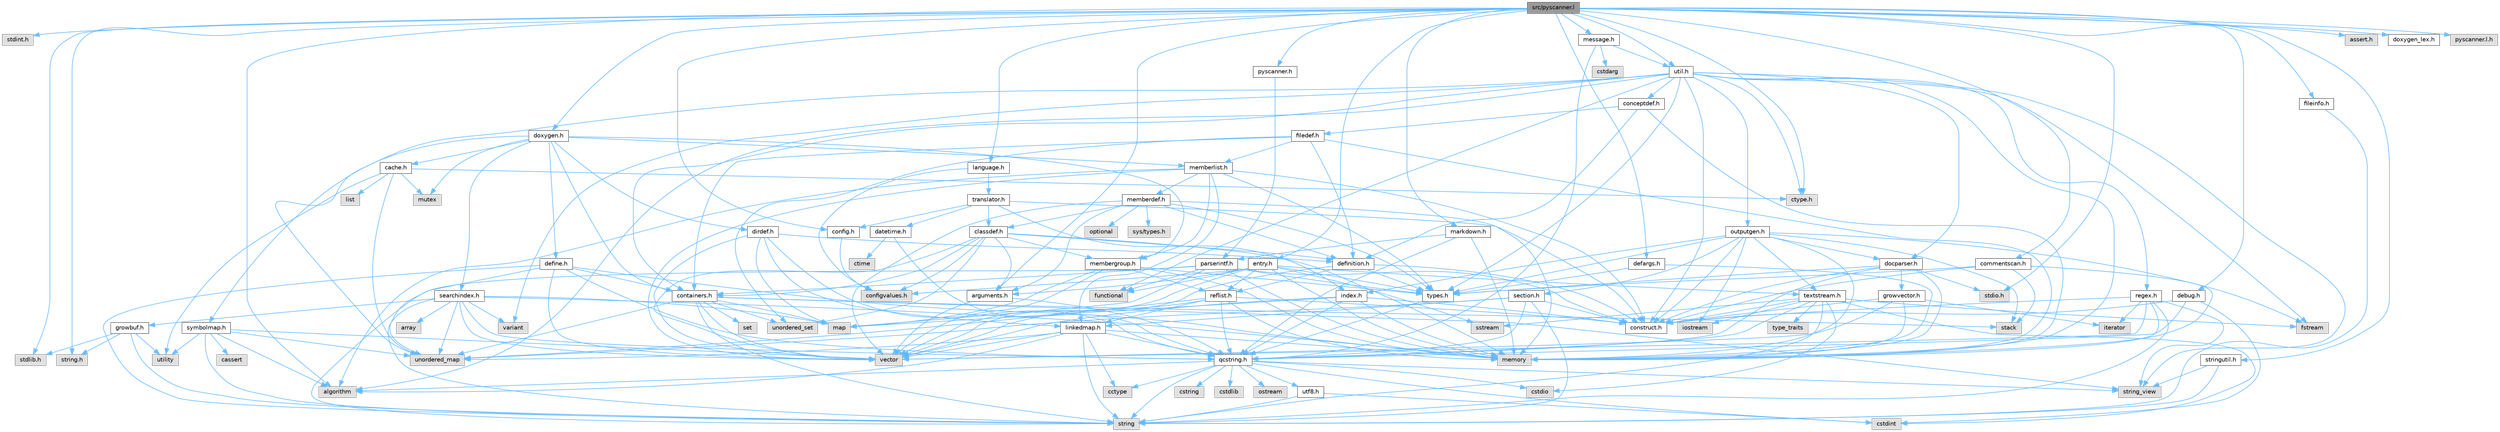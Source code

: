 digraph "src/pyscanner.l"
{
 // INTERACTIVE_SVG=YES
 // LATEX_PDF_SIZE
  bgcolor="transparent";
  edge [fontname=Helvetica,fontsize=10,labelfontname=Helvetica,labelfontsize=10];
  node [fontname=Helvetica,fontsize=10,shape=box,height=0.2,width=0.4];
  Node1 [id="Node000001",label="src/pyscanner.l",height=0.2,width=0.4,color="gray40", fillcolor="grey60", style="filled", fontcolor="black",tooltip=" "];
  Node1 -> Node2 [id="edge1_Node000001_Node000002",color="steelblue1",style="solid",tooltip=" "];
  Node2 [id="Node000002",label="stdint.h",height=0.2,width=0.4,color="grey60", fillcolor="#E0E0E0", style="filled",tooltip=" "];
  Node1 -> Node3 [id="edge2_Node000001_Node000003",color="steelblue1",style="solid",tooltip=" "];
  Node3 [id="Node000003",label="algorithm",height=0.2,width=0.4,color="grey60", fillcolor="#E0E0E0", style="filled",tooltip=" "];
  Node1 -> Node4 [id="edge3_Node000001_Node000004",color="steelblue1",style="solid",tooltip=" "];
  Node4 [id="Node000004",label="stdio.h",height=0.2,width=0.4,color="grey60", fillcolor="#E0E0E0", style="filled",tooltip=" "];
  Node1 -> Node5 [id="edge4_Node000001_Node000005",color="steelblue1",style="solid",tooltip=" "];
  Node5 [id="Node000005",label="stdlib.h",height=0.2,width=0.4,color="grey60", fillcolor="#E0E0E0", style="filled",tooltip=" "];
  Node1 -> Node6 [id="edge5_Node000001_Node000006",color="steelblue1",style="solid",tooltip=" "];
  Node6 [id="Node000006",label="assert.h",height=0.2,width=0.4,color="grey60", fillcolor="#E0E0E0", style="filled",tooltip=" "];
  Node1 -> Node7 [id="edge6_Node000001_Node000007",color="steelblue1",style="solid",tooltip=" "];
  Node7 [id="Node000007",label="ctype.h",height=0.2,width=0.4,color="grey60", fillcolor="#E0E0E0", style="filled",tooltip=" "];
  Node1 -> Node8 [id="edge7_Node000001_Node000008",color="steelblue1",style="solid",tooltip=" "];
  Node8 [id="Node000008",label="string.h",height=0.2,width=0.4,color="grey60", fillcolor="#E0E0E0", style="filled",tooltip=" "];
  Node1 -> Node9 [id="edge8_Node000001_Node000009",color="steelblue1",style="solid",tooltip=" "];
  Node9 [id="Node000009",label="pyscanner.h",height=0.2,width=0.4,color="grey40", fillcolor="white", style="filled",URL="$d8/d4b/pyscanner_8h.html",tooltip=" "];
  Node9 -> Node10 [id="edge9_Node000009_Node000010",color="steelblue1",style="solid",tooltip=" "];
  Node10 [id="Node000010",label="parserintf.h",height=0.2,width=0.4,color="grey40", fillcolor="white", style="filled",URL="$da/d55/parserintf_8h.html",tooltip=" "];
  Node10 -> Node11 [id="edge10_Node000010_Node000011",color="steelblue1",style="solid",tooltip=" "];
  Node11 [id="Node000011",label="functional",height=0.2,width=0.4,color="grey60", fillcolor="#E0E0E0", style="filled",tooltip=" "];
  Node10 -> Node12 [id="edge11_Node000010_Node000012",color="steelblue1",style="solid",tooltip=" "];
  Node12 [id="Node000012",label="memory",height=0.2,width=0.4,color="grey60", fillcolor="#E0E0E0", style="filled",tooltip=" "];
  Node10 -> Node13 [id="edge12_Node000010_Node000013",color="steelblue1",style="solid",tooltip=" "];
  Node13 [id="Node000013",label="map",height=0.2,width=0.4,color="grey60", fillcolor="#E0E0E0", style="filled",tooltip=" "];
  Node10 -> Node14 [id="edge13_Node000010_Node000014",color="steelblue1",style="solid",tooltip=" "];
  Node14 [id="Node000014",label="string",height=0.2,width=0.4,color="grey60", fillcolor="#E0E0E0", style="filled",tooltip=" "];
  Node10 -> Node15 [id="edge14_Node000010_Node000015",color="steelblue1",style="solid",tooltip=" "];
  Node15 [id="Node000015",label="types.h",height=0.2,width=0.4,color="grey40", fillcolor="white", style="filled",URL="$d9/d49/types_8h.html",tooltip="This file contains a number of basic enums and types."];
  Node15 -> Node16 [id="edge15_Node000015_Node000016",color="steelblue1",style="solid",tooltip=" "];
  Node16 [id="Node000016",label="qcstring.h",height=0.2,width=0.4,color="grey40", fillcolor="white", style="filled",URL="$d7/d5c/qcstring_8h.html",tooltip=" "];
  Node16 -> Node14 [id="edge16_Node000016_Node000014",color="steelblue1",style="solid",tooltip=" "];
  Node16 -> Node17 [id="edge17_Node000016_Node000017",color="steelblue1",style="solid",tooltip=" "];
  Node17 [id="Node000017",label="string_view",height=0.2,width=0.4,color="grey60", fillcolor="#E0E0E0", style="filled",tooltip=" "];
  Node16 -> Node3 [id="edge18_Node000016_Node000003",color="steelblue1",style="solid",tooltip=" "];
  Node16 -> Node18 [id="edge19_Node000016_Node000018",color="steelblue1",style="solid",tooltip=" "];
  Node18 [id="Node000018",label="cctype",height=0.2,width=0.4,color="grey60", fillcolor="#E0E0E0", style="filled",tooltip=" "];
  Node16 -> Node19 [id="edge20_Node000016_Node000019",color="steelblue1",style="solid",tooltip=" "];
  Node19 [id="Node000019",label="cstring",height=0.2,width=0.4,color="grey60", fillcolor="#E0E0E0", style="filled",tooltip=" "];
  Node16 -> Node20 [id="edge21_Node000016_Node000020",color="steelblue1",style="solid",tooltip=" "];
  Node20 [id="Node000020",label="cstdio",height=0.2,width=0.4,color="grey60", fillcolor="#E0E0E0", style="filled",tooltip=" "];
  Node16 -> Node21 [id="edge22_Node000016_Node000021",color="steelblue1",style="solid",tooltip=" "];
  Node21 [id="Node000021",label="cstdlib",height=0.2,width=0.4,color="grey60", fillcolor="#E0E0E0", style="filled",tooltip=" "];
  Node16 -> Node22 [id="edge23_Node000016_Node000022",color="steelblue1",style="solid",tooltip=" "];
  Node22 [id="Node000022",label="cstdint",height=0.2,width=0.4,color="grey60", fillcolor="#E0E0E0", style="filled",tooltip=" "];
  Node16 -> Node23 [id="edge24_Node000016_Node000023",color="steelblue1",style="solid",tooltip=" "];
  Node23 [id="Node000023",label="ostream",height=0.2,width=0.4,color="grey60", fillcolor="#E0E0E0", style="filled",tooltip=" "];
  Node16 -> Node24 [id="edge25_Node000016_Node000024",color="steelblue1",style="solid",tooltip=" "];
  Node24 [id="Node000024",label="utf8.h",height=0.2,width=0.4,color="grey40", fillcolor="white", style="filled",URL="$db/d7c/utf8_8h.html",tooltip="Various UTF8 related helper functions."];
  Node24 -> Node22 [id="edge26_Node000024_Node000022",color="steelblue1",style="solid",tooltip=" "];
  Node24 -> Node14 [id="edge27_Node000024_Node000014",color="steelblue1",style="solid",tooltip=" "];
  Node10 -> Node25 [id="edge28_Node000010_Node000025",color="steelblue1",style="solid",tooltip=" "];
  Node25 [id="Node000025",label="containers.h",height=0.2,width=0.4,color="grey40", fillcolor="white", style="filled",URL="$d5/d75/containers_8h.html",tooltip=" "];
  Node25 -> Node26 [id="edge29_Node000025_Node000026",color="steelblue1",style="solid",tooltip=" "];
  Node26 [id="Node000026",label="vector",height=0.2,width=0.4,color="grey60", fillcolor="#E0E0E0", style="filled",tooltip=" "];
  Node25 -> Node14 [id="edge30_Node000025_Node000014",color="steelblue1",style="solid",tooltip=" "];
  Node25 -> Node17 [id="edge31_Node000025_Node000017",color="steelblue1",style="solid",tooltip=" "];
  Node25 -> Node27 [id="edge32_Node000025_Node000027",color="steelblue1",style="solid",tooltip=" "];
  Node27 [id="Node000027",label="set",height=0.2,width=0.4,color="grey60", fillcolor="#E0E0E0", style="filled",tooltip=" "];
  Node25 -> Node13 [id="edge33_Node000025_Node000013",color="steelblue1",style="solid",tooltip=" "];
  Node25 -> Node28 [id="edge34_Node000025_Node000028",color="steelblue1",style="solid",tooltip=" "];
  Node28 [id="Node000028",label="unordered_set",height=0.2,width=0.4,color="grey60", fillcolor="#E0E0E0", style="filled",tooltip=" "];
  Node25 -> Node29 [id="edge35_Node000025_Node000029",color="steelblue1",style="solid",tooltip=" "];
  Node29 [id="Node000029",label="unordered_map",height=0.2,width=0.4,color="grey60", fillcolor="#E0E0E0", style="filled",tooltip=" "];
  Node25 -> Node30 [id="edge36_Node000025_Node000030",color="steelblue1",style="solid",tooltip=" "];
  Node30 [id="Node000030",label="stack",height=0.2,width=0.4,color="grey60", fillcolor="#E0E0E0", style="filled",tooltip=" "];
  Node10 -> Node31 [id="edge37_Node000010_Node000031",color="steelblue1",style="solid",tooltip=" "];
  Node31 [id="Node000031",label="construct.h",height=0.2,width=0.4,color="grey40", fillcolor="white", style="filled",URL="$d7/dfc/construct_8h.html",tooltip=" "];
  Node1 -> Node32 [id="edge38_Node000001_Node000032",color="steelblue1",style="solid",tooltip=" "];
  Node32 [id="Node000032",label="entry.h",height=0.2,width=0.4,color="grey40", fillcolor="white", style="filled",URL="$d1/dc6/entry_8h.html",tooltip=" "];
  Node32 -> Node26 [id="edge39_Node000032_Node000026",color="steelblue1",style="solid",tooltip=" "];
  Node32 -> Node12 [id="edge40_Node000032_Node000012",color="steelblue1",style="solid",tooltip=" "];
  Node32 -> Node33 [id="edge41_Node000032_Node000033",color="steelblue1",style="solid",tooltip=" "];
  Node33 [id="Node000033",label="sstream",height=0.2,width=0.4,color="grey60", fillcolor="#E0E0E0", style="filled",tooltip=" "];
  Node32 -> Node11 [id="edge42_Node000032_Node000011",color="steelblue1",style="solid",tooltip=" "];
  Node32 -> Node15 [id="edge43_Node000032_Node000015",color="steelblue1",style="solid",tooltip=" "];
  Node32 -> Node34 [id="edge44_Node000032_Node000034",color="steelblue1",style="solid",tooltip=" "];
  Node34 [id="Node000034",label="arguments.h",height=0.2,width=0.4,color="grey40", fillcolor="white", style="filled",URL="$df/d9b/arguments_8h.html",tooltip=" "];
  Node34 -> Node26 [id="edge45_Node000034_Node000026",color="steelblue1",style="solid",tooltip=" "];
  Node34 -> Node16 [id="edge46_Node000034_Node000016",color="steelblue1",style="solid",tooltip=" "];
  Node32 -> Node35 [id="edge47_Node000032_Node000035",color="steelblue1",style="solid",tooltip=" "];
  Node35 [id="Node000035",label="reflist.h",height=0.2,width=0.4,color="grey40", fillcolor="white", style="filled",URL="$d1/d02/reflist_8h.html",tooltip=" "];
  Node35 -> Node26 [id="edge48_Node000035_Node000026",color="steelblue1",style="solid",tooltip=" "];
  Node35 -> Node29 [id="edge49_Node000035_Node000029",color="steelblue1",style="solid",tooltip=" "];
  Node35 -> Node12 [id="edge50_Node000035_Node000012",color="steelblue1",style="solid",tooltip=" "];
  Node35 -> Node16 [id="edge51_Node000035_Node000016",color="steelblue1",style="solid",tooltip=" "];
  Node35 -> Node36 [id="edge52_Node000035_Node000036",color="steelblue1",style="solid",tooltip=" "];
  Node36 [id="Node000036",label="linkedmap.h",height=0.2,width=0.4,color="grey40", fillcolor="white", style="filled",URL="$da/de1/linkedmap_8h.html",tooltip=" "];
  Node36 -> Node29 [id="edge53_Node000036_Node000029",color="steelblue1",style="solid",tooltip=" "];
  Node36 -> Node26 [id="edge54_Node000036_Node000026",color="steelblue1",style="solid",tooltip=" "];
  Node36 -> Node12 [id="edge55_Node000036_Node000012",color="steelblue1",style="solid",tooltip=" "];
  Node36 -> Node14 [id="edge56_Node000036_Node000014",color="steelblue1",style="solid",tooltip=" "];
  Node36 -> Node3 [id="edge57_Node000036_Node000003",color="steelblue1",style="solid",tooltip=" "];
  Node36 -> Node18 [id="edge58_Node000036_Node000018",color="steelblue1",style="solid",tooltip=" "];
  Node36 -> Node16 [id="edge59_Node000036_Node000016",color="steelblue1",style="solid",tooltip=" "];
  Node35 -> Node31 [id="edge60_Node000035_Node000031",color="steelblue1",style="solid",tooltip=" "];
  Node32 -> Node37 [id="edge61_Node000032_Node000037",color="steelblue1",style="solid",tooltip=" "];
  Node37 [id="Node000037",label="textstream.h",height=0.2,width=0.4,color="grey40", fillcolor="white", style="filled",URL="$d4/d7d/textstream_8h.html",tooltip=" "];
  Node37 -> Node14 [id="edge62_Node000037_Node000014",color="steelblue1",style="solid",tooltip=" "];
  Node37 -> Node38 [id="edge63_Node000037_Node000038",color="steelblue1",style="solid",tooltip=" "];
  Node38 [id="Node000038",label="iostream",height=0.2,width=0.4,color="grey60", fillcolor="#E0E0E0", style="filled",tooltip=" "];
  Node37 -> Node33 [id="edge64_Node000037_Node000033",color="steelblue1",style="solid",tooltip=" "];
  Node37 -> Node22 [id="edge65_Node000037_Node000022",color="steelblue1",style="solid",tooltip=" "];
  Node37 -> Node20 [id="edge66_Node000037_Node000020",color="steelblue1",style="solid",tooltip=" "];
  Node37 -> Node39 [id="edge67_Node000037_Node000039",color="steelblue1",style="solid",tooltip=" "];
  Node39 [id="Node000039",label="fstream",height=0.2,width=0.4,color="grey60", fillcolor="#E0E0E0", style="filled",tooltip=" "];
  Node37 -> Node40 [id="edge68_Node000037_Node000040",color="steelblue1",style="solid",tooltip=" "];
  Node40 [id="Node000040",label="type_traits",height=0.2,width=0.4,color="grey60", fillcolor="#E0E0E0", style="filled",tooltip=" "];
  Node37 -> Node16 [id="edge69_Node000037_Node000016",color="steelblue1",style="solid",tooltip=" "];
  Node37 -> Node31 [id="edge70_Node000037_Node000031",color="steelblue1",style="solid",tooltip=" "];
  Node32 -> Node41 [id="edge71_Node000032_Node000041",color="steelblue1",style="solid",tooltip=" "];
  Node41 [id="Node000041",label="configvalues.h",height=0.2,width=0.4,color="grey60", fillcolor="#E0E0E0", style="filled",tooltip=" "];
  Node1 -> Node42 [id="edge72_Node000001_Node000042",color="steelblue1",style="solid",tooltip=" "];
  Node42 [id="Node000042",label="message.h",height=0.2,width=0.4,color="grey40", fillcolor="white", style="filled",URL="$d2/d0d/message_8h.html",tooltip=" "];
  Node42 -> Node43 [id="edge73_Node000042_Node000043",color="steelblue1",style="solid",tooltip=" "];
  Node43 [id="Node000043",label="cstdarg",height=0.2,width=0.4,color="grey60", fillcolor="#E0E0E0", style="filled",tooltip=" "];
  Node42 -> Node16 [id="edge74_Node000042_Node000016",color="steelblue1",style="solid",tooltip=" "];
  Node42 -> Node44 [id="edge75_Node000042_Node000044",color="steelblue1",style="solid",tooltip=" "];
  Node44 [id="Node000044",label="util.h",height=0.2,width=0.4,color="grey40", fillcolor="white", style="filled",URL="$d8/d3c/util_8h.html",tooltip="A bunch of utility functions."];
  Node44 -> Node12 [id="edge76_Node000044_Node000012",color="steelblue1",style="solid",tooltip=" "];
  Node44 -> Node29 [id="edge77_Node000044_Node000029",color="steelblue1",style="solid",tooltip=" "];
  Node44 -> Node3 [id="edge78_Node000044_Node000003",color="steelblue1",style="solid",tooltip=" "];
  Node44 -> Node11 [id="edge79_Node000044_Node000011",color="steelblue1",style="solid",tooltip=" "];
  Node44 -> Node39 [id="edge80_Node000044_Node000039",color="steelblue1",style="solid",tooltip=" "];
  Node44 -> Node45 [id="edge81_Node000044_Node000045",color="steelblue1",style="solid",tooltip=" "];
  Node45 [id="Node000045",label="variant",height=0.2,width=0.4,color="grey60", fillcolor="#E0E0E0", style="filled",tooltip=" "];
  Node44 -> Node17 [id="edge82_Node000044_Node000017",color="steelblue1",style="solid",tooltip=" "];
  Node44 -> Node7 [id="edge83_Node000044_Node000007",color="steelblue1",style="solid",tooltip=" "];
  Node44 -> Node15 [id="edge84_Node000044_Node000015",color="steelblue1",style="solid",tooltip=" "];
  Node44 -> Node46 [id="edge85_Node000044_Node000046",color="steelblue1",style="solid",tooltip=" "];
  Node46 [id="Node000046",label="docparser.h",height=0.2,width=0.4,color="grey40", fillcolor="white", style="filled",URL="$de/d9c/docparser_8h.html",tooltip=" "];
  Node46 -> Node4 [id="edge86_Node000046_Node000004",color="steelblue1",style="solid",tooltip=" "];
  Node46 -> Node12 [id="edge87_Node000046_Node000012",color="steelblue1",style="solid",tooltip=" "];
  Node46 -> Node16 [id="edge88_Node000046_Node000016",color="steelblue1",style="solid",tooltip=" "];
  Node46 -> Node47 [id="edge89_Node000046_Node000047",color="steelblue1",style="solid",tooltip=" "];
  Node47 [id="Node000047",label="growvector.h",height=0.2,width=0.4,color="grey40", fillcolor="white", style="filled",URL="$d7/d50/growvector_8h.html",tooltip=" "];
  Node47 -> Node26 [id="edge90_Node000047_Node000026",color="steelblue1",style="solid",tooltip=" "];
  Node47 -> Node12 [id="edge91_Node000047_Node000012",color="steelblue1",style="solid",tooltip=" "];
  Node47 -> Node48 [id="edge92_Node000047_Node000048",color="steelblue1",style="solid",tooltip=" "];
  Node48 [id="Node000048",label="iterator",height=0.2,width=0.4,color="grey60", fillcolor="#E0E0E0", style="filled",tooltip=" "];
  Node47 -> Node31 [id="edge93_Node000047_Node000031",color="steelblue1",style="solid",tooltip=" "];
  Node46 -> Node31 [id="edge94_Node000046_Node000031",color="steelblue1",style="solid",tooltip=" "];
  Node46 -> Node15 [id="edge95_Node000046_Node000015",color="steelblue1",style="solid",tooltip=" "];
  Node44 -> Node25 [id="edge96_Node000044_Node000025",color="steelblue1",style="solid",tooltip=" "];
  Node44 -> Node49 [id="edge97_Node000044_Node000049",color="steelblue1",style="solid",tooltip=" "];
  Node49 [id="Node000049",label="outputgen.h",height=0.2,width=0.4,color="grey40", fillcolor="white", style="filled",URL="$df/d06/outputgen_8h.html",tooltip=" "];
  Node49 -> Node12 [id="edge98_Node000049_Node000012",color="steelblue1",style="solid",tooltip=" "];
  Node49 -> Node30 [id="edge99_Node000049_Node000030",color="steelblue1",style="solid",tooltip=" "];
  Node49 -> Node38 [id="edge100_Node000049_Node000038",color="steelblue1",style="solid",tooltip=" "];
  Node49 -> Node39 [id="edge101_Node000049_Node000039",color="steelblue1",style="solid",tooltip=" "];
  Node49 -> Node15 [id="edge102_Node000049_Node000015",color="steelblue1",style="solid",tooltip=" "];
  Node49 -> Node50 [id="edge103_Node000049_Node000050",color="steelblue1",style="solid",tooltip=" "];
  Node50 [id="Node000050",label="index.h",height=0.2,width=0.4,color="grey40", fillcolor="white", style="filled",URL="$d1/db5/index_8h.html",tooltip=" "];
  Node50 -> Node12 [id="edge104_Node000050_Node000012",color="steelblue1",style="solid",tooltip=" "];
  Node50 -> Node26 [id="edge105_Node000050_Node000026",color="steelblue1",style="solid",tooltip=" "];
  Node50 -> Node13 [id="edge106_Node000050_Node000013",color="steelblue1",style="solid",tooltip=" "];
  Node50 -> Node16 [id="edge107_Node000050_Node000016",color="steelblue1",style="solid",tooltip=" "];
  Node50 -> Node31 [id="edge108_Node000050_Node000031",color="steelblue1",style="solid",tooltip=" "];
  Node49 -> Node51 [id="edge109_Node000049_Node000051",color="steelblue1",style="solid",tooltip=" "];
  Node51 [id="Node000051",label="section.h",height=0.2,width=0.4,color="grey40", fillcolor="white", style="filled",URL="$d1/d2a/section_8h.html",tooltip=" "];
  Node51 -> Node14 [id="edge110_Node000051_Node000014",color="steelblue1",style="solid",tooltip=" "];
  Node51 -> Node29 [id="edge111_Node000051_Node000029",color="steelblue1",style="solid",tooltip=" "];
  Node51 -> Node16 [id="edge112_Node000051_Node000016",color="steelblue1",style="solid",tooltip=" "];
  Node51 -> Node36 [id="edge113_Node000051_Node000036",color="steelblue1",style="solid",tooltip=" "];
  Node51 -> Node31 [id="edge114_Node000051_Node000031",color="steelblue1",style="solid",tooltip=" "];
  Node49 -> Node37 [id="edge115_Node000049_Node000037",color="steelblue1",style="solid",tooltip=" "];
  Node49 -> Node46 [id="edge116_Node000049_Node000046",color="steelblue1",style="solid",tooltip=" "];
  Node49 -> Node31 [id="edge117_Node000049_Node000031",color="steelblue1",style="solid",tooltip=" "];
  Node44 -> Node52 [id="edge118_Node000044_Node000052",color="steelblue1",style="solid",tooltip=" "];
  Node52 [id="Node000052",label="regex.h",height=0.2,width=0.4,color="grey40", fillcolor="white", style="filled",URL="$d1/d21/regex_8h.html",tooltip=" "];
  Node52 -> Node12 [id="edge119_Node000052_Node000012",color="steelblue1",style="solid",tooltip=" "];
  Node52 -> Node14 [id="edge120_Node000052_Node000014",color="steelblue1",style="solid",tooltip=" "];
  Node52 -> Node17 [id="edge121_Node000052_Node000017",color="steelblue1",style="solid",tooltip=" "];
  Node52 -> Node26 [id="edge122_Node000052_Node000026",color="steelblue1",style="solid",tooltip=" "];
  Node52 -> Node48 [id="edge123_Node000052_Node000048",color="steelblue1",style="solid",tooltip=" "];
  Node52 -> Node31 [id="edge124_Node000052_Node000031",color="steelblue1",style="solid",tooltip=" "];
  Node44 -> Node53 [id="edge125_Node000044_Node000053",color="steelblue1",style="solid",tooltip=" "];
  Node53 [id="Node000053",label="conceptdef.h",height=0.2,width=0.4,color="grey40", fillcolor="white", style="filled",URL="$da/df1/conceptdef_8h.html",tooltip=" "];
  Node53 -> Node12 [id="edge126_Node000053_Node000012",color="steelblue1",style="solid",tooltip=" "];
  Node53 -> Node54 [id="edge127_Node000053_Node000054",color="steelblue1",style="solid",tooltip=" "];
  Node54 [id="Node000054",label="definition.h",height=0.2,width=0.4,color="grey40", fillcolor="white", style="filled",URL="$df/da1/definition_8h.html",tooltip=" "];
  Node54 -> Node26 [id="edge128_Node000054_Node000026",color="steelblue1",style="solid",tooltip=" "];
  Node54 -> Node15 [id="edge129_Node000054_Node000015",color="steelblue1",style="solid",tooltip=" "];
  Node54 -> Node35 [id="edge130_Node000054_Node000035",color="steelblue1",style="solid",tooltip=" "];
  Node54 -> Node31 [id="edge131_Node000054_Node000031",color="steelblue1",style="solid",tooltip=" "];
  Node53 -> Node55 [id="edge132_Node000053_Node000055",color="steelblue1",style="solid",tooltip=" "];
  Node55 [id="Node000055",label="filedef.h",height=0.2,width=0.4,color="grey40", fillcolor="white", style="filled",URL="$d4/d3a/filedef_8h.html",tooltip=" "];
  Node55 -> Node12 [id="edge133_Node000055_Node000012",color="steelblue1",style="solid",tooltip=" "];
  Node55 -> Node28 [id="edge134_Node000055_Node000028",color="steelblue1",style="solid",tooltip=" "];
  Node55 -> Node54 [id="edge135_Node000055_Node000054",color="steelblue1",style="solid",tooltip=" "];
  Node55 -> Node56 [id="edge136_Node000055_Node000056",color="steelblue1",style="solid",tooltip=" "];
  Node56 [id="Node000056",label="memberlist.h",height=0.2,width=0.4,color="grey40", fillcolor="white", style="filled",URL="$dd/d78/memberlist_8h.html",tooltip=" "];
  Node56 -> Node26 [id="edge137_Node000056_Node000026",color="steelblue1",style="solid",tooltip=" "];
  Node56 -> Node3 [id="edge138_Node000056_Node000003",color="steelblue1",style="solid",tooltip=" "];
  Node56 -> Node57 [id="edge139_Node000056_Node000057",color="steelblue1",style="solid",tooltip=" "];
  Node57 [id="Node000057",label="memberdef.h",height=0.2,width=0.4,color="grey40", fillcolor="white", style="filled",URL="$d4/d46/memberdef_8h.html",tooltip=" "];
  Node57 -> Node26 [id="edge140_Node000057_Node000026",color="steelblue1",style="solid",tooltip=" "];
  Node57 -> Node12 [id="edge141_Node000057_Node000012",color="steelblue1",style="solid",tooltip=" "];
  Node57 -> Node58 [id="edge142_Node000057_Node000058",color="steelblue1",style="solid",tooltip=" "];
  Node58 [id="Node000058",label="optional",height=0.2,width=0.4,color="grey60", fillcolor="#E0E0E0", style="filled",tooltip=" "];
  Node57 -> Node59 [id="edge143_Node000057_Node000059",color="steelblue1",style="solid",tooltip=" "];
  Node59 [id="Node000059",label="sys/types.h",height=0.2,width=0.4,color="grey60", fillcolor="#E0E0E0", style="filled",tooltip=" "];
  Node57 -> Node15 [id="edge144_Node000057_Node000015",color="steelblue1",style="solid",tooltip=" "];
  Node57 -> Node54 [id="edge145_Node000057_Node000054",color="steelblue1",style="solid",tooltip=" "];
  Node57 -> Node34 [id="edge146_Node000057_Node000034",color="steelblue1",style="solid",tooltip=" "];
  Node57 -> Node60 [id="edge147_Node000057_Node000060",color="steelblue1",style="solid",tooltip=" "];
  Node60 [id="Node000060",label="classdef.h",height=0.2,width=0.4,color="grey40", fillcolor="white", style="filled",URL="$d1/da6/classdef_8h.html",tooltip=" "];
  Node60 -> Node12 [id="edge148_Node000060_Node000012",color="steelblue1",style="solid",tooltip=" "];
  Node60 -> Node26 [id="edge149_Node000060_Node000026",color="steelblue1",style="solid",tooltip=" "];
  Node60 -> Node28 [id="edge150_Node000060_Node000028",color="steelblue1",style="solid",tooltip=" "];
  Node60 -> Node25 [id="edge151_Node000060_Node000025",color="steelblue1",style="solid",tooltip=" "];
  Node60 -> Node54 [id="edge152_Node000060_Node000054",color="steelblue1",style="solid",tooltip=" "];
  Node60 -> Node34 [id="edge153_Node000060_Node000034",color="steelblue1",style="solid",tooltip=" "];
  Node60 -> Node61 [id="edge154_Node000060_Node000061",color="steelblue1",style="solid",tooltip=" "];
  Node61 [id="Node000061",label="membergroup.h",height=0.2,width=0.4,color="grey40", fillcolor="white", style="filled",URL="$d9/d11/membergroup_8h.html",tooltip=" "];
  Node61 -> Node26 [id="edge155_Node000061_Node000026",color="steelblue1",style="solid",tooltip=" "];
  Node61 -> Node13 [id="edge156_Node000061_Node000013",color="steelblue1",style="solid",tooltip=" "];
  Node61 -> Node12 [id="edge157_Node000061_Node000012",color="steelblue1",style="solid",tooltip=" "];
  Node61 -> Node15 [id="edge158_Node000061_Node000015",color="steelblue1",style="solid",tooltip=" "];
  Node61 -> Node35 [id="edge159_Node000061_Node000035",color="steelblue1",style="solid",tooltip=" "];
  Node60 -> Node41 [id="edge160_Node000060_Node000041",color="steelblue1",style="solid",tooltip=" "];
  Node56 -> Node36 [id="edge161_Node000056_Node000036",color="steelblue1",style="solid",tooltip=" "];
  Node56 -> Node15 [id="edge162_Node000056_Node000015",color="steelblue1",style="solid",tooltip=" "];
  Node56 -> Node61 [id="edge163_Node000056_Node000061",color="steelblue1",style="solid",tooltip=" "];
  Node56 -> Node31 [id="edge164_Node000056_Node000031",color="steelblue1",style="solid",tooltip=" "];
  Node55 -> Node25 [id="edge165_Node000055_Node000025",color="steelblue1",style="solid",tooltip=" "];
  Node44 -> Node31 [id="edge166_Node000044_Node000031",color="steelblue1",style="solid",tooltip=" "];
  Node1 -> Node62 [id="edge167_Node000001_Node000062",color="steelblue1",style="solid",tooltip=" "];
  Node62 [id="Node000062",label="config.h",height=0.2,width=0.4,color="grey40", fillcolor="white", style="filled",URL="$db/d16/config_8h.html",tooltip=" "];
  Node62 -> Node41 [id="edge168_Node000062_Node000041",color="steelblue1",style="solid",tooltip=" "];
  Node1 -> Node63 [id="edge169_Node000001_Node000063",color="steelblue1",style="solid",tooltip=" "];
  Node63 [id="Node000063",label="doxygen.h",height=0.2,width=0.4,color="grey40", fillcolor="white", style="filled",URL="$d1/da1/doxygen_8h.html",tooltip=" "];
  Node63 -> Node64 [id="edge170_Node000063_Node000064",color="steelblue1",style="solid",tooltip=" "];
  Node64 [id="Node000064",label="mutex",height=0.2,width=0.4,color="grey60", fillcolor="#E0E0E0", style="filled",tooltip=" "];
  Node63 -> Node25 [id="edge171_Node000063_Node000025",color="steelblue1",style="solid",tooltip=" "];
  Node63 -> Node61 [id="edge172_Node000063_Node000061",color="steelblue1",style="solid",tooltip=" "];
  Node63 -> Node65 [id="edge173_Node000063_Node000065",color="steelblue1",style="solid",tooltip=" "];
  Node65 [id="Node000065",label="dirdef.h",height=0.2,width=0.4,color="grey40", fillcolor="white", style="filled",URL="$d6/d15/dirdef_8h.html",tooltip=" "];
  Node65 -> Node26 [id="edge174_Node000065_Node000026",color="steelblue1",style="solid",tooltip=" "];
  Node65 -> Node13 [id="edge175_Node000065_Node000013",color="steelblue1",style="solid",tooltip=" "];
  Node65 -> Node16 [id="edge176_Node000065_Node000016",color="steelblue1",style="solid",tooltip=" "];
  Node65 -> Node36 [id="edge177_Node000065_Node000036",color="steelblue1",style="solid",tooltip=" "];
  Node65 -> Node54 [id="edge178_Node000065_Node000054",color="steelblue1",style="solid",tooltip=" "];
  Node63 -> Node56 [id="edge179_Node000063_Node000056",color="steelblue1",style="solid",tooltip=" "];
  Node63 -> Node66 [id="edge180_Node000063_Node000066",color="steelblue1",style="solid",tooltip=" "];
  Node66 [id="Node000066",label="define.h",height=0.2,width=0.4,color="grey40", fillcolor="white", style="filled",URL="$df/d67/define_8h.html",tooltip=" "];
  Node66 -> Node26 [id="edge181_Node000066_Node000026",color="steelblue1",style="solid",tooltip=" "];
  Node66 -> Node12 [id="edge182_Node000066_Node000012",color="steelblue1",style="solid",tooltip=" "];
  Node66 -> Node14 [id="edge183_Node000066_Node000014",color="steelblue1",style="solid",tooltip=" "];
  Node66 -> Node29 [id="edge184_Node000066_Node000029",color="steelblue1",style="solid",tooltip=" "];
  Node66 -> Node16 [id="edge185_Node000066_Node000016",color="steelblue1",style="solid",tooltip=" "];
  Node66 -> Node25 [id="edge186_Node000066_Node000025",color="steelblue1",style="solid",tooltip=" "];
  Node63 -> Node67 [id="edge187_Node000063_Node000067",color="steelblue1",style="solid",tooltip=" "];
  Node67 [id="Node000067",label="cache.h",height=0.2,width=0.4,color="grey40", fillcolor="white", style="filled",URL="$d3/d26/cache_8h.html",tooltip=" "];
  Node67 -> Node68 [id="edge188_Node000067_Node000068",color="steelblue1",style="solid",tooltip=" "];
  Node68 [id="Node000068",label="list",height=0.2,width=0.4,color="grey60", fillcolor="#E0E0E0", style="filled",tooltip=" "];
  Node67 -> Node29 [id="edge189_Node000067_Node000029",color="steelblue1",style="solid",tooltip=" "];
  Node67 -> Node64 [id="edge190_Node000067_Node000064",color="steelblue1",style="solid",tooltip=" "];
  Node67 -> Node69 [id="edge191_Node000067_Node000069",color="steelblue1",style="solid",tooltip=" "];
  Node69 [id="Node000069",label="utility",height=0.2,width=0.4,color="grey60", fillcolor="#E0E0E0", style="filled",tooltip=" "];
  Node67 -> Node7 [id="edge192_Node000067_Node000007",color="steelblue1",style="solid",tooltip=" "];
  Node63 -> Node70 [id="edge193_Node000063_Node000070",color="steelblue1",style="solid",tooltip=" "];
  Node70 [id="Node000070",label="symbolmap.h",height=0.2,width=0.4,color="grey40", fillcolor="white", style="filled",URL="$d7/ddd/symbolmap_8h.html",tooltip=" "];
  Node70 -> Node3 [id="edge194_Node000070_Node000003",color="steelblue1",style="solid",tooltip=" "];
  Node70 -> Node29 [id="edge195_Node000070_Node000029",color="steelblue1",style="solid",tooltip=" "];
  Node70 -> Node26 [id="edge196_Node000070_Node000026",color="steelblue1",style="solid",tooltip=" "];
  Node70 -> Node14 [id="edge197_Node000070_Node000014",color="steelblue1",style="solid",tooltip=" "];
  Node70 -> Node69 [id="edge198_Node000070_Node000069",color="steelblue1",style="solid",tooltip=" "];
  Node70 -> Node71 [id="edge199_Node000070_Node000071",color="steelblue1",style="solid",tooltip=" "];
  Node71 [id="Node000071",label="cassert",height=0.2,width=0.4,color="grey60", fillcolor="#E0E0E0", style="filled",tooltip=" "];
  Node63 -> Node72 [id="edge200_Node000063_Node000072",color="steelblue1",style="solid",tooltip=" "];
  Node72 [id="Node000072",label="searchindex.h",height=0.2,width=0.4,color="grey40", fillcolor="white", style="filled",URL="$de/d07/searchindex_8h.html",tooltip="Web server based search engine."];
  Node72 -> Node12 [id="edge201_Node000072_Node000012",color="steelblue1",style="solid",tooltip=" "];
  Node72 -> Node26 [id="edge202_Node000072_Node000026",color="steelblue1",style="solid",tooltip=" "];
  Node72 -> Node13 [id="edge203_Node000072_Node000013",color="steelblue1",style="solid",tooltip=" "];
  Node72 -> Node29 [id="edge204_Node000072_Node000029",color="steelblue1",style="solid",tooltip=" "];
  Node72 -> Node14 [id="edge205_Node000072_Node000014",color="steelblue1",style="solid",tooltip=" "];
  Node72 -> Node73 [id="edge206_Node000072_Node000073",color="steelblue1",style="solid",tooltip=" "];
  Node73 [id="Node000073",label="array",height=0.2,width=0.4,color="grey60", fillcolor="#E0E0E0", style="filled",tooltip=" "];
  Node72 -> Node45 [id="edge207_Node000072_Node000045",color="steelblue1",style="solid",tooltip=" "];
  Node72 -> Node16 [id="edge208_Node000072_Node000016",color="steelblue1",style="solid",tooltip=" "];
  Node72 -> Node74 [id="edge209_Node000072_Node000074",color="steelblue1",style="solid",tooltip=" "];
  Node74 [id="Node000074",label="growbuf.h",height=0.2,width=0.4,color="grey40", fillcolor="white", style="filled",URL="$dd/d72/growbuf_8h.html",tooltip=" "];
  Node74 -> Node69 [id="edge210_Node000074_Node000069",color="steelblue1",style="solid",tooltip=" "];
  Node74 -> Node5 [id="edge211_Node000074_Node000005",color="steelblue1",style="solid",tooltip=" "];
  Node74 -> Node8 [id="edge212_Node000074_Node000008",color="steelblue1",style="solid",tooltip=" "];
  Node74 -> Node14 [id="edge213_Node000074_Node000014",color="steelblue1",style="solid",tooltip=" "];
  Node1 -> Node44 [id="edge214_Node000001_Node000044",color="steelblue1",style="solid",tooltip=" "];
  Node1 -> Node75 [id="edge215_Node000001_Node000075",color="steelblue1",style="solid",tooltip=" "];
  Node75 [id="Node000075",label="defargs.h",height=0.2,width=0.4,color="grey40", fillcolor="white", style="filled",URL="$d8/d65/defargs_8h.html",tooltip=" "];
  Node75 -> Node15 [id="edge216_Node000075_Node000015",color="steelblue1",style="solid",tooltip=" "];
  Node75 -> Node12 [id="edge217_Node000075_Node000012",color="steelblue1",style="solid",tooltip=" "];
  Node1 -> Node76 [id="edge218_Node000001_Node000076",color="steelblue1",style="solid",tooltip=" "];
  Node76 [id="Node000076",label="language.h",height=0.2,width=0.4,color="grey40", fillcolor="white", style="filled",URL="$d8/dce/language_8h.html",tooltip=" "];
  Node76 -> Node77 [id="edge219_Node000076_Node000077",color="steelblue1",style="solid",tooltip=" "];
  Node77 [id="Node000077",label="translator.h",height=0.2,width=0.4,color="grey40", fillcolor="white", style="filled",URL="$d9/df1/translator_8h.html",tooltip=" "];
  Node77 -> Node60 [id="edge220_Node000077_Node000060",color="steelblue1",style="solid",tooltip=" "];
  Node77 -> Node62 [id="edge221_Node000077_Node000062",color="steelblue1",style="solid",tooltip=" "];
  Node77 -> Node78 [id="edge222_Node000077_Node000078",color="steelblue1",style="solid",tooltip=" "];
  Node78 [id="Node000078",label="datetime.h",height=0.2,width=0.4,color="grey40", fillcolor="white", style="filled",URL="$de/d1b/datetime_8h.html",tooltip=" "];
  Node78 -> Node79 [id="edge223_Node000078_Node000079",color="steelblue1",style="solid",tooltip=" "];
  Node79 [id="Node000079",label="ctime",height=0.2,width=0.4,color="grey60", fillcolor="#E0E0E0", style="filled",tooltip=" "];
  Node78 -> Node16 [id="edge224_Node000078_Node000016",color="steelblue1",style="solid",tooltip=" "];
  Node77 -> Node50 [id="edge225_Node000077_Node000050",color="steelblue1",style="solid",tooltip=" "];
  Node77 -> Node31 [id="edge226_Node000077_Node000031",color="steelblue1",style="solid",tooltip=" "];
  Node76 -> Node41 [id="edge227_Node000076_Node000041",color="steelblue1",style="solid",tooltip=" "];
  Node1 -> Node80 [id="edge228_Node000001_Node000080",color="steelblue1",style="solid",tooltip=" "];
  Node80 [id="Node000080",label="commentscan.h",height=0.2,width=0.4,color="grey40", fillcolor="white", style="filled",URL="$db/d0d/commentscan_8h.html",tooltip="Interface for the comment block scanner."];
  Node80 -> Node12 [id="edge229_Node000080_Node000012",color="steelblue1",style="solid",tooltip=" "];
  Node80 -> Node30 [id="edge230_Node000080_Node000030",color="steelblue1",style="solid",tooltip=" "];
  Node80 -> Node15 [id="edge231_Node000080_Node000015",color="steelblue1",style="solid",tooltip=" "];
  Node80 -> Node31 [id="edge232_Node000080_Node000031",color="steelblue1",style="solid",tooltip=" "];
  Node1 -> Node34 [id="edge233_Node000001_Node000034",color="steelblue1",style="solid",tooltip=" "];
  Node1 -> Node81 [id="edge234_Node000001_Node000081",color="steelblue1",style="solid",tooltip=" "];
  Node81 [id="Node000081",label="markdown.h",height=0.2,width=0.4,color="grey40", fillcolor="white", style="filled",URL="$d2/d0c/markdown_8h.html",tooltip=" "];
  Node81 -> Node12 [id="edge235_Node000081_Node000012",color="steelblue1",style="solid",tooltip=" "];
  Node81 -> Node16 [id="edge236_Node000081_Node000016",color="steelblue1",style="solid",tooltip=" "];
  Node81 -> Node10 [id="edge237_Node000081_Node000010",color="steelblue1",style="solid",tooltip=" "];
  Node1 -> Node82 [id="edge238_Node000001_Node000082",color="steelblue1",style="solid",tooltip=" "];
  Node82 [id="Node000082",label="fileinfo.h",height=0.2,width=0.4,color="grey40", fillcolor="white", style="filled",URL="$df/d45/fileinfo_8h.html",tooltip=" "];
  Node82 -> Node14 [id="edge239_Node000082_Node000014",color="steelblue1",style="solid",tooltip=" "];
  Node1 -> Node83 [id="edge240_Node000001_Node000083",color="steelblue1",style="solid",tooltip=" "];
  Node83 [id="Node000083",label="debug.h",height=0.2,width=0.4,color="grey40", fillcolor="white", style="filled",URL="$db/d16/debug_8h.html",tooltip=" "];
  Node83 -> Node22 [id="edge241_Node000083_Node000022",color="steelblue1",style="solid",tooltip=" "];
  Node83 -> Node16 [id="edge242_Node000083_Node000016",color="steelblue1",style="solid",tooltip=" "];
  Node83 -> Node31 [id="edge243_Node000083_Node000031",color="steelblue1",style="solid",tooltip=" "];
  Node1 -> Node84 [id="edge244_Node000001_Node000084",color="steelblue1",style="solid",tooltip=" "];
  Node84 [id="Node000084",label="stringutil.h",height=0.2,width=0.4,color="grey40", fillcolor="white", style="filled",URL="$d9/d1b/stringutil_8h.html",tooltip="Some helper functions for std::string."];
  Node84 -> Node14 [id="edge245_Node000084_Node000014",color="steelblue1",style="solid",tooltip=" "];
  Node84 -> Node17 [id="edge246_Node000084_Node000017",color="steelblue1",style="solid",tooltip=" "];
  Node1 -> Node85 [id="edge247_Node000001_Node000085",color="steelblue1",style="solid",tooltip=" "];
  Node85 [id="Node000085",label="doxygen_lex.h",height=0.2,width=0.4,color="grey40", fillcolor="white", style="filled",URL="$d6/da5/doxygen__lex_8h.html",tooltip=" "];
  Node1 -> Node86 [id="edge248_Node000001_Node000086",color="steelblue1",style="solid",tooltip=" "];
  Node86 [id="Node000086",label="pyscanner.l.h",height=0.2,width=0.4,color="grey60", fillcolor="#E0E0E0", style="filled",tooltip=" "];
}
